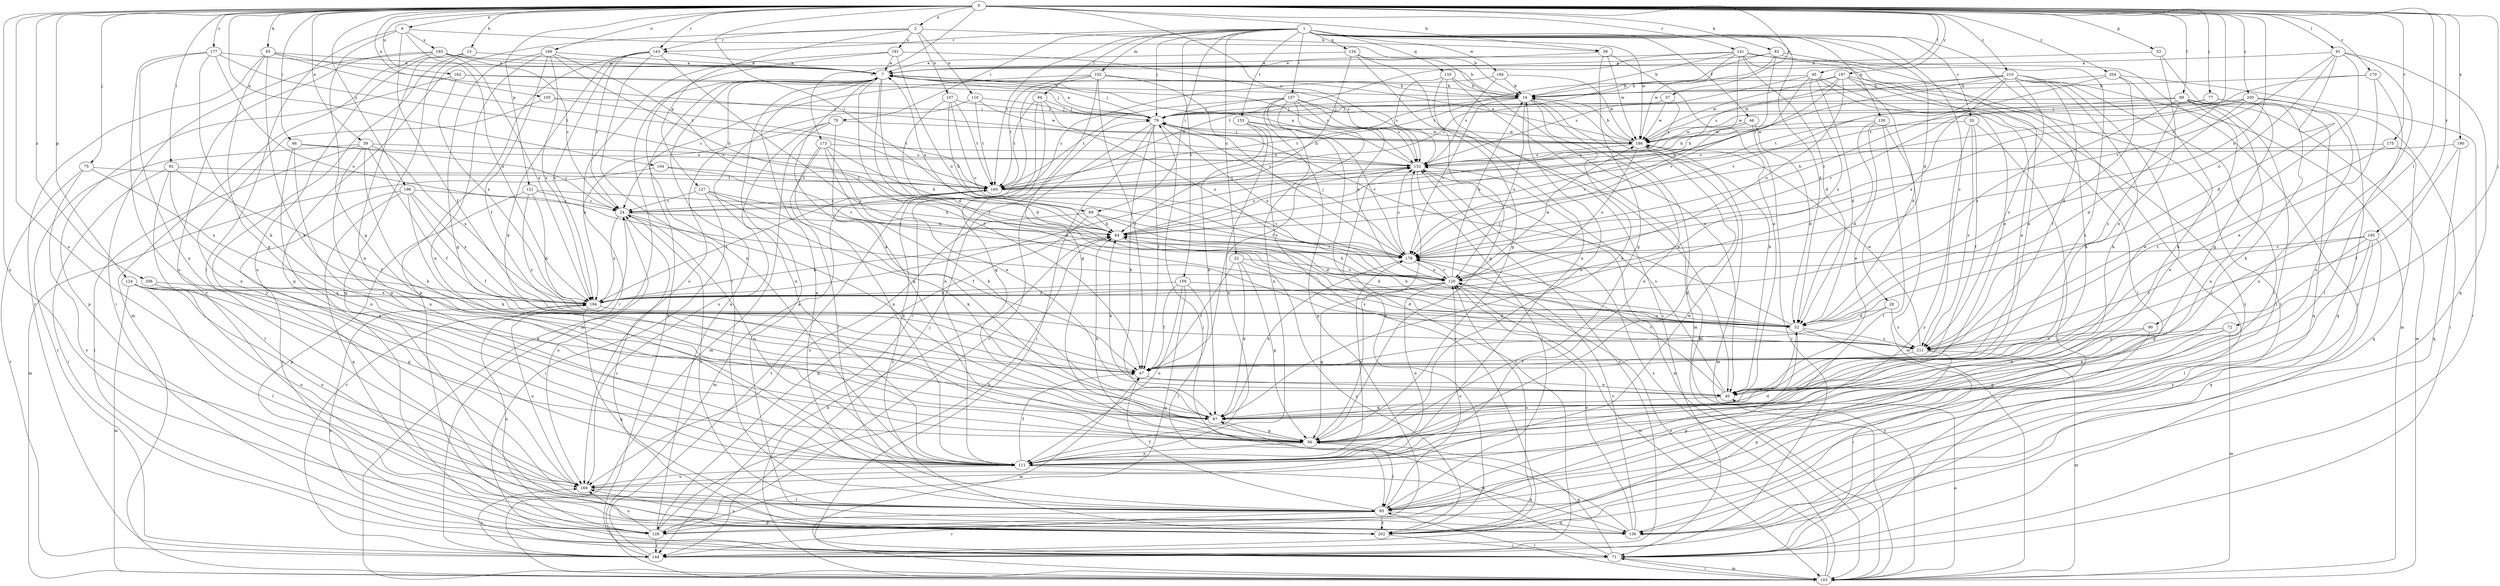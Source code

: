 strict digraph  {
0;
1;
2;
6;
7;
15;
16;
20;
22;
24;
28;
32;
37;
39;
40;
45;
46;
47;
53;
56;
58;
64;
66;
69;
70;
71;
72;
75;
77;
79;
82;
85;
87;
89;
90;
91;
92;
94;
95;
102;
103;
104;
105;
107;
110;
111;
120;
121;
124;
127;
128;
130;
133;
134;
136;
141;
143;
144;
152;
153;
157;
159;
160;
162;
166;
169;
170;
173;
175;
177;
178;
184;
186;
190;
191;
193;
194;
195;
196;
197;
202;
204;
205;
206;
210;
211;
0 -> 2  [label=a];
0 -> 6  [label=a];
0 -> 15  [label=b];
0 -> 37  [label=e];
0 -> 39  [label=e];
0 -> 45  [label=f];
0 -> 53  [label=g];
0 -> 58  [label=h];
0 -> 66  [label=i];
0 -> 69  [label=i];
0 -> 72  [label=j];
0 -> 75  [label=j];
0 -> 77  [label=j];
0 -> 82  [label=k];
0 -> 85  [label=k];
0 -> 89  [label=l];
0 -> 90  [label=l];
0 -> 91  [label=l];
0 -> 92  [label=l];
0 -> 104  [label=n];
0 -> 105  [label=n];
0 -> 120  [label=o];
0 -> 121  [label=p];
0 -> 124  [label=p];
0 -> 141  [label=r];
0 -> 143  [label=r];
0 -> 152  [label=s];
0 -> 162  [label=u];
0 -> 166  [label=u];
0 -> 169  [label=u];
0 -> 170  [label=v];
0 -> 173  [label=v];
0 -> 175  [label=v];
0 -> 177  [label=v];
0 -> 178  [label=v];
0 -> 190  [label=x];
0 -> 195  [label=y];
0 -> 196  [label=y];
0 -> 197  [label=y];
0 -> 202  [label=y];
0 -> 204  [label=z];
0 -> 205  [label=z];
0 -> 206  [label=z];
0 -> 210  [label=z];
1 -> 20  [label=c];
1 -> 22  [label=c];
1 -> 28  [label=d];
1 -> 32  [label=d];
1 -> 46  [label=f];
1 -> 69  [label=i];
1 -> 70  [label=i];
1 -> 71  [label=i];
1 -> 79  [label=j];
1 -> 94  [label=l];
1 -> 102  [label=m];
1 -> 130  [label=q];
1 -> 133  [label=q];
1 -> 134  [label=q];
1 -> 143  [label=r];
1 -> 153  [label=t];
1 -> 157  [label=t];
1 -> 159  [label=t];
1 -> 160  [label=t];
1 -> 184  [label=w];
1 -> 186  [label=w];
1 -> 211  [label=z];
2 -> 58  [label=h];
2 -> 107  [label=n];
2 -> 110  [label=n];
2 -> 127  [label=p];
2 -> 128  [label=p];
2 -> 143  [label=r];
2 -> 191  [label=x];
6 -> 16  [label=b];
6 -> 47  [label=f];
6 -> 56  [label=g];
6 -> 95  [label=l];
6 -> 193  [label=x];
6 -> 194  [label=x];
7 -> 16  [label=b];
7 -> 32  [label=d];
7 -> 47  [label=f];
7 -> 79  [label=j];
7 -> 103  [label=m];
7 -> 152  [label=s];
7 -> 169  [label=u];
7 -> 211  [label=z];
15 -> 7  [label=a];
15 -> 111  [label=n];
15 -> 136  [label=q];
15 -> 169  [label=u];
15 -> 202  [label=y];
16 -> 79  [label=j];
16 -> 87  [label=k];
16 -> 103  [label=m];
16 -> 111  [label=n];
16 -> 120  [label=o];
16 -> 160  [label=t];
16 -> 178  [label=v];
20 -> 47  [label=f];
20 -> 71  [label=i];
20 -> 186  [label=w];
20 -> 202  [label=y];
20 -> 211  [label=z];
22 -> 47  [label=f];
22 -> 56  [label=g];
22 -> 87  [label=k];
22 -> 120  [label=o];
22 -> 202  [label=y];
24 -> 64  [label=h];
24 -> 87  [label=k];
24 -> 111  [label=n];
24 -> 169  [label=u];
24 -> 194  [label=x];
28 -> 32  [label=d];
28 -> 47  [label=f];
28 -> 211  [label=z];
32 -> 64  [label=h];
32 -> 71  [label=i];
32 -> 79  [label=j];
32 -> 128  [label=p];
32 -> 211  [label=z];
37 -> 79  [label=j];
37 -> 152  [label=s];
37 -> 186  [label=w];
39 -> 47  [label=f];
39 -> 71  [label=i];
39 -> 87  [label=k];
39 -> 111  [label=n];
39 -> 144  [label=r];
39 -> 152  [label=s];
39 -> 194  [label=x];
40 -> 16  [label=b];
40 -> 64  [label=h];
40 -> 87  [label=k];
40 -> 152  [label=s];
40 -> 178  [label=v];
45 -> 16  [label=b];
45 -> 32  [label=d];
45 -> 40  [label=e];
45 -> 95  [label=l];
45 -> 152  [label=s];
45 -> 178  [label=v];
45 -> 194  [label=x];
46 -> 32  [label=d];
46 -> 144  [label=r];
46 -> 178  [label=v];
46 -> 186  [label=w];
47 -> 40  [label=e];
47 -> 103  [label=m];
53 -> 7  [label=a];
53 -> 40  [label=e];
53 -> 56  [label=g];
56 -> 16  [label=b];
56 -> 64  [label=h];
56 -> 95  [label=l];
56 -> 111  [label=n];
56 -> 152  [label=s];
58 -> 7  [label=a];
58 -> 40  [label=e];
58 -> 56  [label=g];
58 -> 186  [label=w];
64 -> 7  [label=a];
64 -> 32  [label=d];
64 -> 152  [label=s];
64 -> 178  [label=v];
66 -> 24  [label=c];
66 -> 56  [label=g];
66 -> 111  [label=n];
66 -> 152  [label=s];
69 -> 32  [label=d];
69 -> 64  [label=h];
69 -> 128  [label=p];
69 -> 169  [label=u];
69 -> 178  [label=v];
70 -> 56  [label=g];
70 -> 103  [label=m];
70 -> 169  [label=u];
70 -> 186  [label=w];
70 -> 194  [label=x];
71 -> 56  [label=g];
71 -> 87  [label=k];
71 -> 103  [label=m];
71 -> 194  [label=x];
72 -> 40  [label=e];
72 -> 56  [label=g];
72 -> 103  [label=m];
72 -> 211  [label=z];
75 -> 144  [label=r];
75 -> 160  [label=t];
75 -> 194  [label=x];
75 -> 202  [label=y];
77 -> 79  [label=j];
77 -> 87  [label=k];
77 -> 136  [label=q];
77 -> 178  [label=v];
79 -> 7  [label=a];
79 -> 47  [label=f];
79 -> 71  [label=i];
79 -> 87  [label=k];
79 -> 120  [label=o];
79 -> 144  [label=r];
79 -> 186  [label=w];
82 -> 7  [label=a];
82 -> 40  [label=e];
82 -> 64  [label=h];
82 -> 87  [label=k];
82 -> 160  [label=t];
82 -> 186  [label=w];
85 -> 7  [label=a];
85 -> 56  [label=g];
85 -> 87  [label=k];
85 -> 144  [label=r];
85 -> 152  [label=s];
85 -> 160  [label=t];
87 -> 7  [label=a];
87 -> 56  [label=g];
89 -> 40  [label=e];
89 -> 71  [label=i];
89 -> 79  [label=j];
89 -> 95  [label=l];
89 -> 103  [label=m];
89 -> 111  [label=n];
89 -> 160  [label=t];
89 -> 194  [label=x];
89 -> 211  [label=z];
90 -> 40  [label=e];
90 -> 202  [label=y];
90 -> 211  [label=z];
91 -> 7  [label=a];
91 -> 32  [label=d];
91 -> 120  [label=o];
91 -> 136  [label=q];
91 -> 169  [label=u];
91 -> 178  [label=v];
91 -> 211  [label=z];
92 -> 47  [label=f];
92 -> 71  [label=i];
92 -> 95  [label=l];
92 -> 111  [label=n];
92 -> 160  [label=t];
94 -> 56  [label=g];
94 -> 79  [label=j];
94 -> 111  [label=n];
94 -> 120  [label=o];
94 -> 160  [label=t];
95 -> 7  [label=a];
95 -> 24  [label=c];
95 -> 47  [label=f];
95 -> 120  [label=o];
95 -> 128  [label=p];
95 -> 136  [label=q];
95 -> 144  [label=r];
95 -> 202  [label=y];
102 -> 16  [label=b];
102 -> 24  [label=c];
102 -> 47  [label=f];
102 -> 56  [label=g];
102 -> 144  [label=r];
102 -> 160  [label=t];
102 -> 178  [label=v];
103 -> 40  [label=e];
103 -> 64  [label=h];
103 -> 71  [label=i];
103 -> 95  [label=l];
103 -> 120  [label=o];
103 -> 152  [label=s];
104 -> 103  [label=m];
104 -> 160  [label=t];
104 -> 178  [label=v];
105 -> 79  [label=j];
105 -> 111  [label=n];
105 -> 160  [label=t];
107 -> 32  [label=d];
107 -> 64  [label=h];
107 -> 79  [label=j];
107 -> 160  [label=t];
107 -> 178  [label=v];
110 -> 79  [label=j];
110 -> 111  [label=n];
110 -> 160  [label=t];
110 -> 186  [label=w];
111 -> 32  [label=d];
111 -> 47  [label=f];
111 -> 136  [label=q];
111 -> 169  [label=u];
111 -> 178  [label=v];
120 -> 16  [label=b];
120 -> 56  [label=g];
120 -> 64  [label=h];
120 -> 103  [label=m];
120 -> 111  [label=n];
120 -> 178  [label=v];
120 -> 186  [label=w];
120 -> 194  [label=x];
121 -> 24  [label=c];
121 -> 32  [label=d];
121 -> 64  [label=h];
121 -> 128  [label=p];
121 -> 211  [label=z];
124 -> 40  [label=e];
124 -> 56  [label=g];
124 -> 95  [label=l];
124 -> 103  [label=m];
124 -> 169  [label=u];
124 -> 194  [label=x];
127 -> 24  [label=c];
127 -> 47  [label=f];
127 -> 71  [label=i];
127 -> 87  [label=k];
127 -> 178  [label=v];
128 -> 7  [label=a];
128 -> 64  [label=h];
128 -> 79  [label=j];
128 -> 144  [label=r];
128 -> 169  [label=u];
128 -> 194  [label=x];
130 -> 32  [label=d];
130 -> 40  [label=e];
130 -> 95  [label=l];
130 -> 103  [label=m];
130 -> 186  [label=w];
133 -> 16  [label=b];
133 -> 56  [label=g];
133 -> 71  [label=i];
133 -> 103  [label=m];
133 -> 152  [label=s];
134 -> 7  [label=a];
134 -> 40  [label=e];
134 -> 56  [label=g];
134 -> 64  [label=h];
134 -> 111  [label=n];
136 -> 7  [label=a];
136 -> 79  [label=j];
136 -> 120  [label=o];
136 -> 178  [label=v];
141 -> 7  [label=a];
141 -> 16  [label=b];
141 -> 24  [label=c];
141 -> 32  [label=d];
141 -> 40  [label=e];
141 -> 64  [label=h];
141 -> 71  [label=i];
141 -> 144  [label=r];
141 -> 160  [label=t];
143 -> 7  [label=a];
143 -> 24  [label=c];
143 -> 87  [label=k];
143 -> 95  [label=l];
143 -> 128  [label=p];
143 -> 194  [label=x];
143 -> 211  [label=z];
144 -> 7  [label=a];
144 -> 24  [label=c];
144 -> 152  [label=s];
144 -> 160  [label=t];
144 -> 169  [label=u];
152 -> 7  [label=a];
152 -> 95  [label=l];
152 -> 103  [label=m];
152 -> 144  [label=r];
152 -> 160  [label=t];
153 -> 87  [label=k];
153 -> 111  [label=n];
153 -> 144  [label=r];
153 -> 178  [label=v];
153 -> 186  [label=w];
157 -> 40  [label=e];
157 -> 47  [label=f];
157 -> 79  [label=j];
157 -> 111  [label=n];
157 -> 120  [label=o];
157 -> 128  [label=p];
157 -> 152  [label=s];
157 -> 160  [label=t];
157 -> 202  [label=y];
159 -> 32  [label=d];
159 -> 47  [label=f];
159 -> 95  [label=l];
159 -> 111  [label=n];
159 -> 128  [label=p];
159 -> 194  [label=x];
160 -> 24  [label=c];
160 -> 103  [label=m];
160 -> 178  [label=v];
160 -> 202  [label=y];
162 -> 16  [label=b];
162 -> 79  [label=j];
162 -> 128  [label=p];
162 -> 194  [label=x];
166 -> 7  [label=a];
166 -> 47  [label=f];
166 -> 56  [label=g];
166 -> 64  [label=h];
166 -> 111  [label=n];
166 -> 178  [label=v];
166 -> 194  [label=x];
169 -> 95  [label=l];
169 -> 186  [label=w];
170 -> 16  [label=b];
170 -> 40  [label=e];
170 -> 95  [label=l];
170 -> 160  [label=t];
173 -> 40  [label=e];
173 -> 64  [label=h];
173 -> 87  [label=k];
173 -> 95  [label=l];
173 -> 111  [label=n];
173 -> 152  [label=s];
175 -> 136  [label=q];
175 -> 152  [label=s];
175 -> 211  [label=z];
177 -> 7  [label=a];
177 -> 87  [label=k];
177 -> 111  [label=n];
177 -> 120  [label=o];
177 -> 160  [label=t];
177 -> 169  [label=u];
178 -> 79  [label=j];
178 -> 87  [label=k];
178 -> 120  [label=o];
178 -> 152  [label=s];
184 -> 16  [label=b];
184 -> 24  [label=c];
184 -> 152  [label=s];
184 -> 186  [label=w];
186 -> 7  [label=a];
186 -> 16  [label=b];
186 -> 56  [label=g];
186 -> 79  [label=j];
186 -> 103  [label=m];
186 -> 120  [label=o];
186 -> 152  [label=s];
190 -> 47  [label=f];
190 -> 136  [label=q];
190 -> 152  [label=s];
191 -> 7  [label=a];
191 -> 111  [label=n];
191 -> 120  [label=o];
191 -> 144  [label=r];
191 -> 152  [label=s];
193 -> 7  [label=a];
193 -> 16  [label=b];
193 -> 24  [label=c];
193 -> 71  [label=i];
193 -> 103  [label=m];
193 -> 194  [label=x];
193 -> 202  [label=y];
194 -> 32  [label=d];
194 -> 64  [label=h];
194 -> 136  [label=q];
194 -> 152  [label=s];
194 -> 160  [label=t];
194 -> 169  [label=u];
195 -> 56  [label=g];
195 -> 95  [label=l];
195 -> 136  [label=q];
195 -> 178  [label=v];
195 -> 202  [label=y];
195 -> 211  [label=z];
196 -> 24  [label=c];
196 -> 47  [label=f];
196 -> 87  [label=k];
196 -> 136  [label=q];
196 -> 194  [label=x];
196 -> 202  [label=y];
197 -> 16  [label=b];
197 -> 32  [label=d];
197 -> 64  [label=h];
197 -> 87  [label=k];
197 -> 120  [label=o];
197 -> 152  [label=s];
197 -> 186  [label=w];
197 -> 202  [label=y];
202 -> 24  [label=c];
202 -> 71  [label=i];
202 -> 120  [label=o];
202 -> 169  [label=u];
204 -> 16  [label=b];
204 -> 32  [label=d];
204 -> 71  [label=i];
204 -> 87  [label=k];
204 -> 178  [label=v];
205 -> 32  [label=d];
205 -> 64  [label=h];
205 -> 79  [label=j];
205 -> 111  [label=n];
205 -> 136  [label=q];
205 -> 186  [label=w];
206 -> 169  [label=u];
206 -> 194  [label=x];
210 -> 16  [label=b];
210 -> 47  [label=f];
210 -> 87  [label=k];
210 -> 95  [label=l];
210 -> 103  [label=m];
210 -> 111  [label=n];
210 -> 160  [label=t];
210 -> 178  [label=v];
210 -> 186  [label=w];
210 -> 194  [label=x];
210 -> 211  [label=z];
211 -> 47  [label=f];
211 -> 103  [label=m];
211 -> 120  [label=o];
211 -> 128  [label=p];
211 -> 186  [label=w];
}
